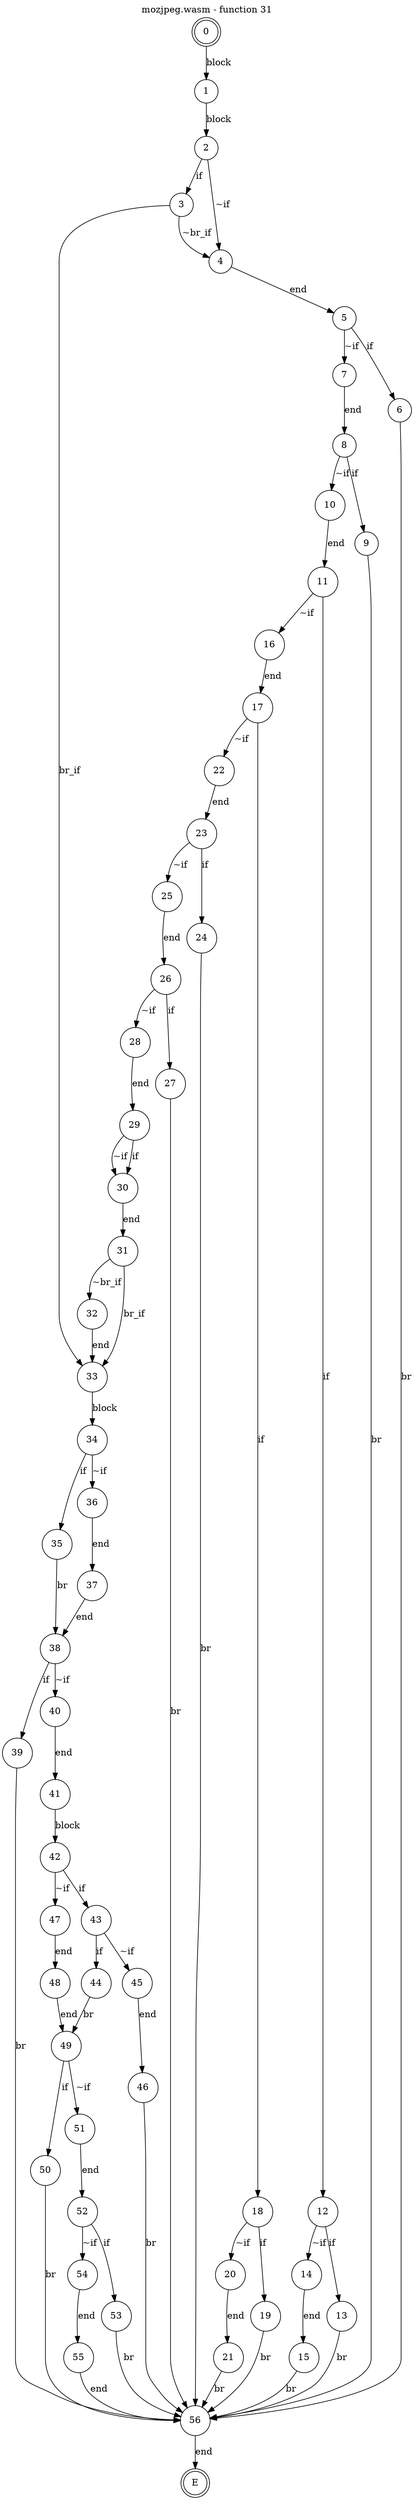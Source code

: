 digraph finite_state_machine {
    label = "mozjpeg.wasm - function 31"
    labelloc =  t
    labelfontsize = 16
    labelfontcolor = black
    labelfontname = "Helvetica"
    node [shape = doublecircle]; 0 E ;
    node [shape = circle];
    0 -> 1[label="block"];
    1 -> 2[label="block"];
    2 -> 3[label="if"];
    2 -> 4[label="~if"];
    3 -> 4[label="~br_if"];
    3 -> 33[label="br_if"];
    4 -> 5[label="end"];
    5 -> 6[label="if"];
    5 -> 7[label="~if"];
    6 -> 56[label="br"];
    7 -> 8[label="end"];
    8 -> 9[label="if"];
    8 -> 10[label="~if"];
    9 -> 56[label="br"];
    10 -> 11[label="end"];
    11 -> 12[label="if"];
    11 -> 16[label="~if"];
    12 -> 13[label="if"];
    12 -> 14[label="~if"];
    13 -> 56[label="br"];
    14 -> 15[label="end"];
    15 -> 56[label="br"];
    16 -> 17[label="end"];
    17 -> 18[label="if"];
    17 -> 22[label="~if"];
    18 -> 19[label="if"];
    18 -> 20[label="~if"];
    19 -> 56[label="br"];
    20 -> 21[label="end"];
    21 -> 56[label="br"];
    22 -> 23[label="end"];
    23 -> 24[label="if"];
    23 -> 25[label="~if"];
    24 -> 56[label="br"];
    25 -> 26[label="end"];
    26 -> 27[label="if"];
    26 -> 28[label="~if"];
    27 -> 56[label="br"];
    28 -> 29[label="end"];
    29 -> 30[label="if"];
    29 -> 30[label="~if"];
    30 -> 31[label="end"];
    31 -> 32[label="~br_if"];
    31 -> 33[label="br_if"];
    32 -> 33[label="end"];
    33 -> 34[label="block"];
    34 -> 35[label="if"];
    34 -> 36[label="~if"];
    35 -> 38[label="br"];
    36 -> 37[label="end"];
    37 -> 38[label="end"];
    38 -> 39[label="if"];
    38 -> 40[label="~if"];
    39 -> 56[label="br"];
    40 -> 41[label="end"];
    41 -> 42[label="block"];
    42 -> 43[label="if"];
    42 -> 47[label="~if"];
    43 -> 44[label="if"];
    43 -> 45[label="~if"];
    44 -> 49[label="br"];
    45 -> 46[label="end"];
    46 -> 56[label="br"];
    47 -> 48[label="end"];
    48 -> 49[label="end"];
    49 -> 50[label="if"];
    49 -> 51[label="~if"];
    50 -> 56[label="br"];
    51 -> 52[label="end"];
    52 -> 53[label="if"];
    52 -> 54[label="~if"];
    53 -> 56[label="br"];
    54 -> 55[label="end"];
    55 -> 56[label="end"];
    56 -> E[label="end"];
}
